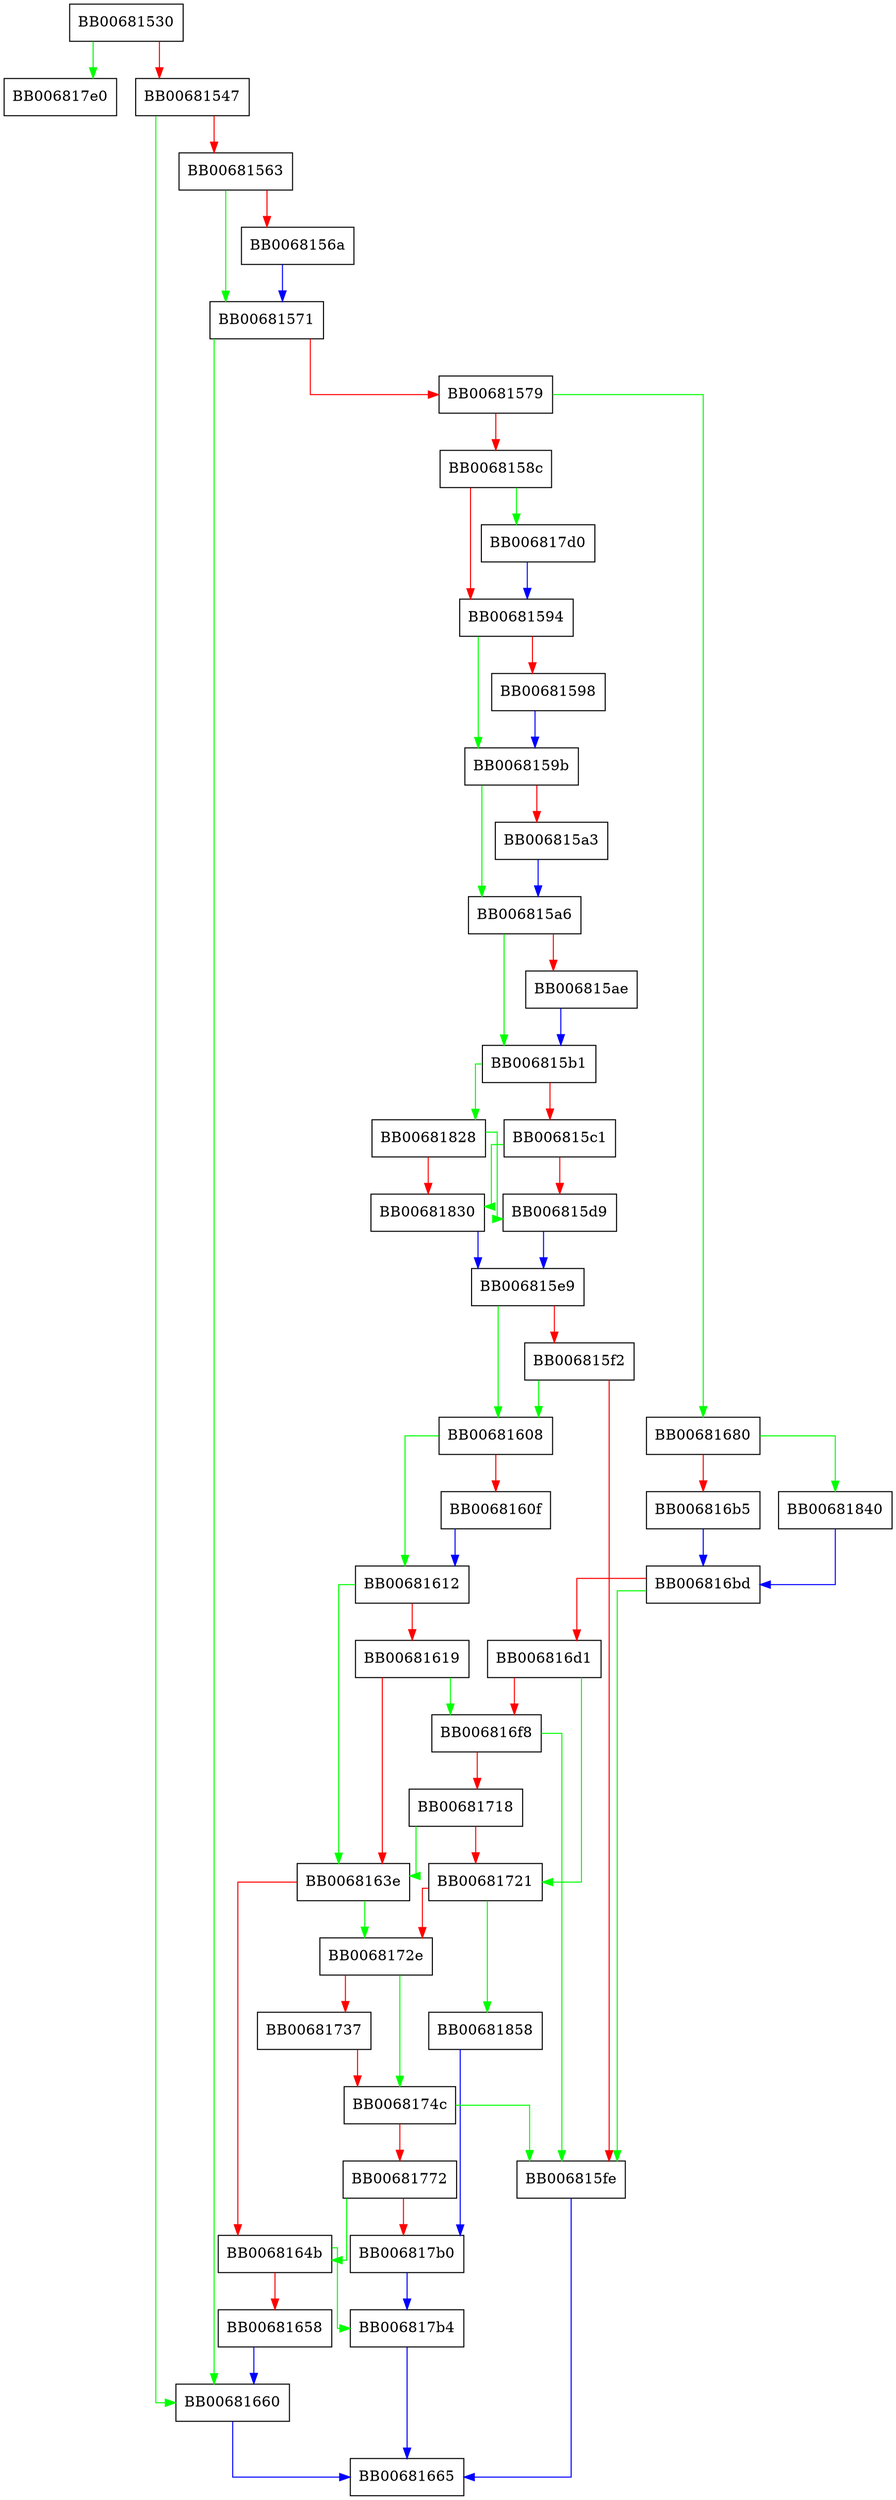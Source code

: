 digraph X509_VERIFY_PARAM_set1 {
  node [shape="box"];
  graph [splines=ortho];
  BB00681530 -> BB006817e0 [color="green"];
  BB00681530 -> BB00681547 [color="red"];
  BB00681547 -> BB00681660 [color="green"];
  BB00681547 -> BB00681563 [color="red"];
  BB00681563 -> BB00681571 [color="green"];
  BB00681563 -> BB0068156a [color="red"];
  BB0068156a -> BB00681571 [color="blue"];
  BB00681571 -> BB00681660 [color="green"];
  BB00681571 -> BB00681579 [color="red"];
  BB00681579 -> BB00681680 [color="green"];
  BB00681579 -> BB0068158c [color="red"];
  BB0068158c -> BB006817d0 [color="green"];
  BB0068158c -> BB00681594 [color="red"];
  BB00681594 -> BB0068159b [color="green"];
  BB00681594 -> BB00681598 [color="red"];
  BB00681598 -> BB0068159b [color="blue"];
  BB0068159b -> BB006815a6 [color="green"];
  BB0068159b -> BB006815a3 [color="red"];
  BB006815a3 -> BB006815a6 [color="blue"];
  BB006815a6 -> BB006815b1 [color="green"];
  BB006815a6 -> BB006815ae [color="red"];
  BB006815ae -> BB006815b1 [color="blue"];
  BB006815b1 -> BB00681828 [color="green"];
  BB006815b1 -> BB006815c1 [color="red"];
  BB006815c1 -> BB00681830 [color="green"];
  BB006815c1 -> BB006815d9 [color="red"];
  BB006815d9 -> BB006815e9 [color="blue"];
  BB006815e9 -> BB00681608 [color="green"];
  BB006815e9 -> BB006815f2 [color="red"];
  BB006815f2 -> BB00681608 [color="green"];
  BB006815f2 -> BB006815fe [color="red"];
  BB006815fe -> BB00681665 [color="blue"];
  BB00681608 -> BB00681612 [color="green"];
  BB00681608 -> BB0068160f [color="red"];
  BB0068160f -> BB00681612 [color="blue"];
  BB00681612 -> BB0068163e [color="green"];
  BB00681612 -> BB00681619 [color="red"];
  BB00681619 -> BB006816f8 [color="green"];
  BB00681619 -> BB0068163e [color="red"];
  BB0068163e -> BB0068172e [color="green"];
  BB0068163e -> BB0068164b [color="red"];
  BB0068164b -> BB006817b4 [color="green"];
  BB0068164b -> BB00681658 [color="red"];
  BB00681658 -> BB00681660 [color="blue"];
  BB00681660 -> BB00681665 [color="blue"];
  BB00681680 -> BB00681840 [color="green"];
  BB00681680 -> BB006816b5 [color="red"];
  BB006816b5 -> BB006816bd [color="blue"];
  BB006816bd -> BB006815fe [color="green"];
  BB006816bd -> BB006816d1 [color="red"];
  BB006816d1 -> BB00681721 [color="green"];
  BB006816d1 -> BB006816f8 [color="red"];
  BB006816f8 -> BB006815fe [color="green"];
  BB006816f8 -> BB00681718 [color="red"];
  BB00681718 -> BB0068163e [color="green"];
  BB00681718 -> BB00681721 [color="red"];
  BB00681721 -> BB00681858 [color="green"];
  BB00681721 -> BB0068172e [color="red"];
  BB0068172e -> BB0068174c [color="green"];
  BB0068172e -> BB00681737 [color="red"];
  BB00681737 -> BB0068174c [color="red"];
  BB0068174c -> BB006815fe [color="green"];
  BB0068174c -> BB00681772 [color="red"];
  BB00681772 -> BB0068164b [color="green"];
  BB00681772 -> BB006817b0 [color="red"];
  BB006817b0 -> BB006817b4 [color="blue"];
  BB006817b4 -> BB00681665 [color="blue"];
  BB006817d0 -> BB00681594 [color="blue"];
  BB00681828 -> BB006815d9 [color="green"];
  BB00681828 -> BB00681830 [color="red"];
  BB00681830 -> BB006815e9 [color="blue"];
  BB00681840 -> BB006816bd [color="blue"];
  BB00681858 -> BB006817b0 [color="blue"];
}